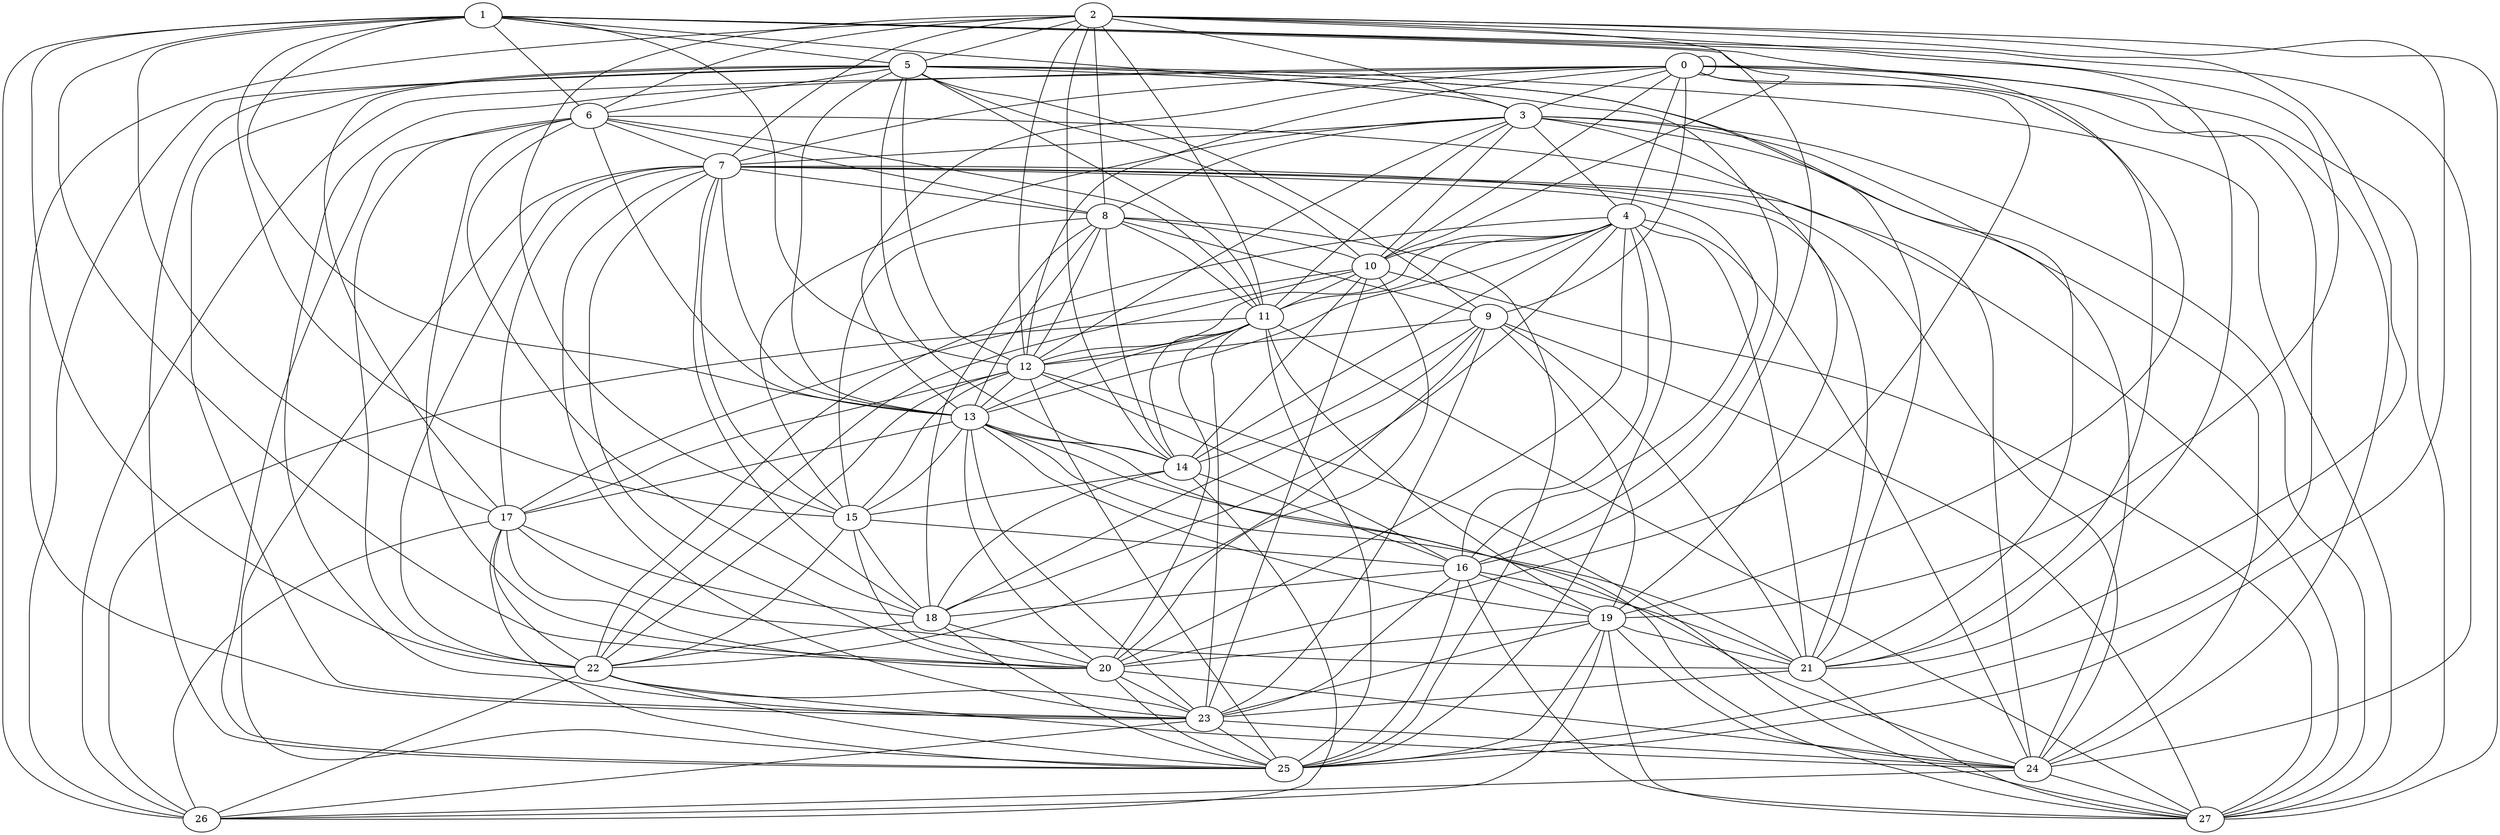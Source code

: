 graph {
	0
	1
	2
	3
	4
	5
	6
	7
	8
	9
	10
	11
	12
	13
	14
	15
	16
	17
	18
	19
	20
	21
	22
	23
	24
	25
	26
	27
	0 -- 3
	0 -- 4
	0 -- 7
	0 -- 9
	0 -- 10
	0 -- 12
	0 -- 13
	0 -- 20
	0 -- 21
	0 -- 23
	0 -- 24
	0 -- 25
	0 -- 26
	0 -- 27
	1 -- 3
	1 -- 5
	1 -- 6
	1 -- 12
	1 -- 13
	1 -- 15
	1 -- 16
	1 -- 17
	1 -- 19
	1 -- 20
	1 -- 21
	1 -- 22
	1 -- 24
	1 -- 26
	2 -- 3
	2 -- 5
	2 -- 6
	2 -- 7
	2 -- 8
	2 -- 10
	2 -- 11
	2 -- 12
	2 -- 14
	2 -- 15
	2 -- 19
	2 -- 21
	2 -- 23
	2 -- 25
	2 -- 27
	3 -- 4
	3 -- 7
	3 -- 8
	3 -- 10
	3 -- 11
	3 -- 12
	3 -- 15
	3 -- 19
	3 -- 21
	3 -- 24
	3 -- 27
	4 -- 10
	4 -- 11
	4 -- 12
	4 -- 13
	4 -- 14
	4 -- 16
	4 -- 18
	4 -- 20
	4 -- 21
	4 -- 22
	4 -- 24
	4 -- 25
	5 -- 6
	5 -- 9
	5 -- 10
	5 -- 11
	5 -- 12
	5 -- 13
	5 -- 14
	5 -- 16
	5 -- 17
	5 -- 21
	5 -- 23
	5 -- 24
	5 -- 25
	5 -- 26
	5 -- 27
	6 -- 7
	6 -- 8
	6 -- 11
	6 -- 13
	6 -- 18
	6 -- 20
	6 -- 22
	6 -- 24
	6 -- 25
	7 -- 8
	7 -- 13
	7 -- 15
	7 -- 16
	7 -- 17
	7 -- 18
	7 -- 20
	7 -- 21
	7 -- 22
	7 -- 23
	7 -- 24
	7 -- 25
	7 -- 27
	8 -- 9
	8 -- 10
	8 -- 11
	8 -- 12
	8 -- 13
	8 -- 14
	8 -- 15
	8 -- 18
	8 -- 25
	0 -- 0
	9 -- 12
	9 -- 14
	9 -- 18
	9 -- 19
	9 -- 21
	9 -- 22
	9 -- 23
	9 -- 27
	10 -- 11
	10 -- 14
	10 -- 17
	10 -- 20
	10 -- 22
	10 -- 23
	10 -- 27
	11 -- 12
	11 -- 13
	11 -- 14
	11 -- 19
	11 -- 20
	11 -- 23
	11 -- 25
	11 -- 26
	11 -- 27
	12 -- 13
	12 -- 15
	12 -- 16
	12 -- 17
	12 -- 22
	12 -- 25
	12 -- 27
	13 -- 14
	13 -- 15
	13 -- 17
	13 -- 19
	13 -- 20
	13 -- 21
	13 -- 23
	13 -- 24
	13 -- 27
	14 -- 15
	14 -- 16
	14 -- 18
	14 -- 26
	15 -- 16
	15 -- 18
	15 -- 20
	15 -- 22
	16 -- 18
	16 -- 19
	16 -- 21
	16 -- 23
	16 -- 25
	16 -- 27
	17 -- 18
	17 -- 20
	17 -- 21
	17 -- 22
	17 -- 25
	17 -- 26
	18 -- 20
	18 -- 22
	18 -- 25
	19 -- 20
	19 -- 21
	19 -- 23
	19 -- 24
	19 -- 25
	19 -- 26
	19 -- 27
	20 -- 23
	20 -- 24
	20 -- 25
	21 -- 23
	21 -- 27
	22 -- 23
	22 -- 24
	22 -- 25
	22 -- 26
	23 -- 24
	23 -- 25
	23 -- 26
	24 -- 26
	24 -- 27
}